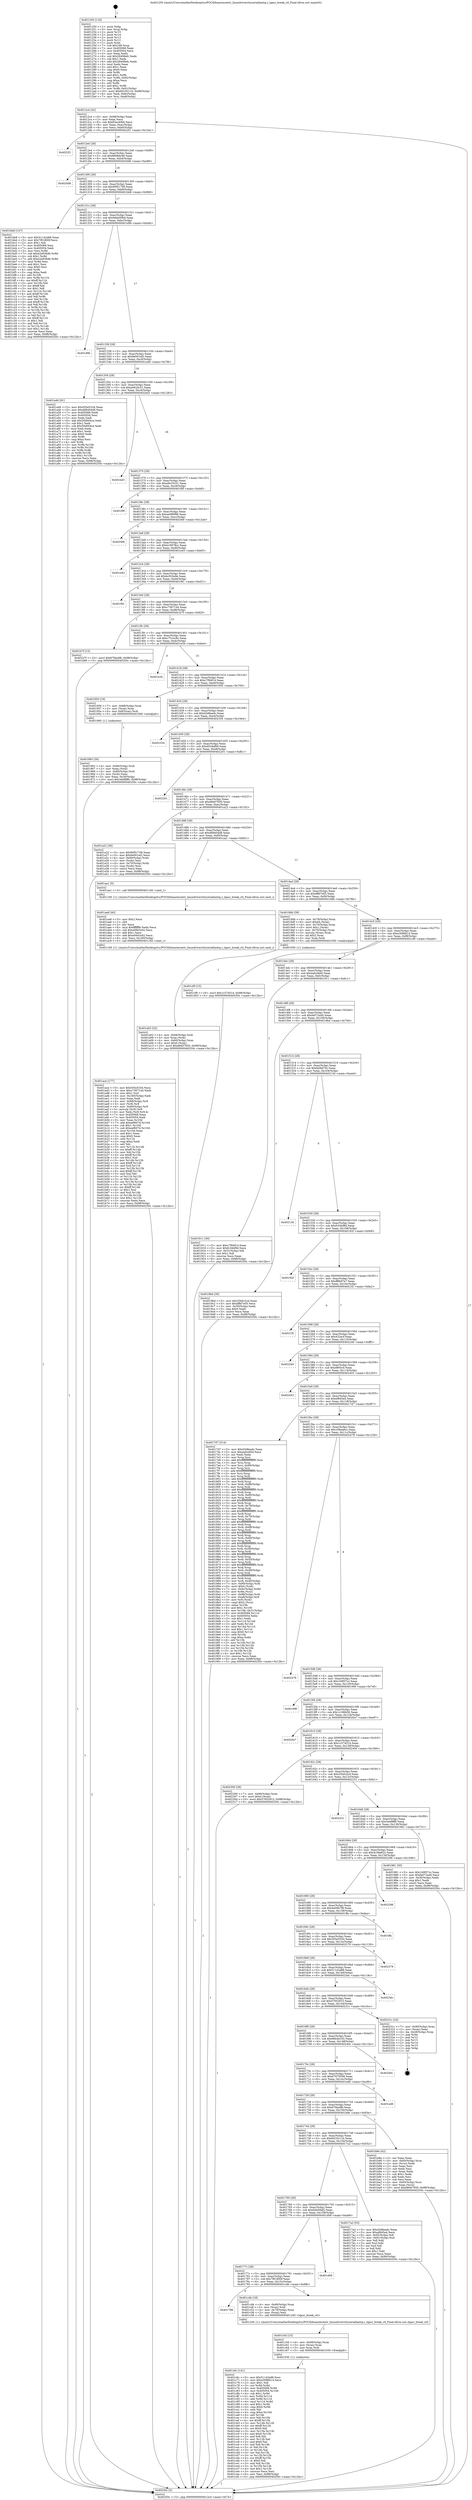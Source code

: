 digraph "0x401250" {
  label = "0x401250 (/mnt/c/Users/mathe/Desktop/tcc/POCII/binaries/extr_linuxdriversttyseriallantiq.c_lqasc_break_ctl_Final-ollvm.out::main(0))"
  labelloc = "t"
  node[shape=record]

  Entry [label="",width=0.3,height=0.3,shape=circle,fillcolor=black,style=filled]
  "0x4012c4" [label="{
     0x4012c4 [32]\l
     | [instrs]\l
     &nbsp;&nbsp;0x4012c4 \<+6\>: mov -0x98(%rbp),%eax\l
     &nbsp;&nbsp;0x4012ca \<+2\>: mov %eax,%ecx\l
     &nbsp;&nbsp;0x4012cc \<+6\>: sub $0x83ac40bb,%ecx\l
     &nbsp;&nbsp;0x4012d2 \<+6\>: mov %eax,-0xac(%rbp)\l
     &nbsp;&nbsp;0x4012d8 \<+6\>: mov %ecx,-0xb0(%rbp)\l
     &nbsp;&nbsp;0x4012de \<+6\>: je 00000000004022f1 \<main+0x10a1\>\l
  }"]
  "0x4022f1" [label="{
     0x4022f1\l
  }", style=dashed]
  "0x4012e4" [label="{
     0x4012e4 [28]\l
     | [instrs]\l
     &nbsp;&nbsp;0x4012e4 \<+5\>: jmp 00000000004012e9 \<main+0x99\>\l
     &nbsp;&nbsp;0x4012e9 \<+6\>: mov -0xac(%rbp),%eax\l
     &nbsp;&nbsp;0x4012ef \<+5\>: sub $0x8808dc46,%eax\l
     &nbsp;&nbsp;0x4012f4 \<+6\>: mov %eax,-0xb4(%rbp)\l
     &nbsp;&nbsp;0x4012fa \<+6\>: je 00000000004020d8 \<main+0xe88\>\l
  }"]
  Exit [label="",width=0.3,height=0.3,shape=circle,fillcolor=black,style=filled,peripheries=2]
  "0x4020d8" [label="{
     0x4020d8\l
  }", style=dashed]
  "0x401300" [label="{
     0x401300 [28]\l
     | [instrs]\l
     &nbsp;&nbsp;0x401300 \<+5\>: jmp 0000000000401305 \<main+0xb5\>\l
     &nbsp;&nbsp;0x401305 \<+6\>: mov -0xac(%rbp),%eax\l
     &nbsp;&nbsp;0x40130b \<+5\>: sub $0x90f51709,%eax\l
     &nbsp;&nbsp;0x401310 \<+6\>: mov %eax,-0xb8(%rbp)\l
     &nbsp;&nbsp;0x401316 \<+6\>: je 0000000000401bb8 \<main+0x968\>\l
  }"]
  "0x401c6c" [label="{
     0x401c6c [141]\l
     | [instrs]\l
     &nbsp;&nbsp;0x401c6c \<+5\>: mov $0x51142a88,%esi\l
     &nbsp;&nbsp;0x401c71 \<+5\>: mov $0xe3086b14,%ecx\l
     &nbsp;&nbsp;0x401c76 \<+2\>: mov $0x1,%dl\l
     &nbsp;&nbsp;0x401c78 \<+3\>: xor %r8d,%r8d\l
     &nbsp;&nbsp;0x401c7b \<+8\>: mov 0x405068,%r9d\l
     &nbsp;&nbsp;0x401c83 \<+8\>: mov 0x405054,%r10d\l
     &nbsp;&nbsp;0x401c8b \<+4\>: sub $0x1,%r8d\l
     &nbsp;&nbsp;0x401c8f \<+3\>: mov %r9d,%r11d\l
     &nbsp;&nbsp;0x401c92 \<+3\>: add %r8d,%r11d\l
     &nbsp;&nbsp;0x401c95 \<+4\>: imul %r11d,%r9d\l
     &nbsp;&nbsp;0x401c99 \<+4\>: and $0x1,%r9d\l
     &nbsp;&nbsp;0x401c9d \<+4\>: cmp $0x0,%r9d\l
     &nbsp;&nbsp;0x401ca1 \<+3\>: sete %bl\l
     &nbsp;&nbsp;0x401ca4 \<+4\>: cmp $0xa,%r10d\l
     &nbsp;&nbsp;0x401ca8 \<+4\>: setl %r14b\l
     &nbsp;&nbsp;0x401cac \<+3\>: mov %bl,%r15b\l
     &nbsp;&nbsp;0x401caf \<+4\>: xor $0xff,%r15b\l
     &nbsp;&nbsp;0x401cb3 \<+3\>: mov %r14b,%r12b\l
     &nbsp;&nbsp;0x401cb6 \<+4\>: xor $0xff,%r12b\l
     &nbsp;&nbsp;0x401cba \<+3\>: xor $0x0,%dl\l
     &nbsp;&nbsp;0x401cbd \<+3\>: mov %r15b,%r13b\l
     &nbsp;&nbsp;0x401cc0 \<+4\>: and $0x0,%r13b\l
     &nbsp;&nbsp;0x401cc4 \<+2\>: and %dl,%bl\l
     &nbsp;&nbsp;0x401cc6 \<+3\>: mov %r12b,%al\l
     &nbsp;&nbsp;0x401cc9 \<+2\>: and $0x0,%al\l
     &nbsp;&nbsp;0x401ccb \<+3\>: and %dl,%r14b\l
     &nbsp;&nbsp;0x401cce \<+3\>: or %bl,%r13b\l
     &nbsp;&nbsp;0x401cd1 \<+3\>: or %r14b,%al\l
     &nbsp;&nbsp;0x401cd4 \<+3\>: xor %al,%r13b\l
     &nbsp;&nbsp;0x401cd7 \<+3\>: or %r12b,%r15b\l
     &nbsp;&nbsp;0x401cda \<+4\>: xor $0xff,%r15b\l
     &nbsp;&nbsp;0x401cde \<+3\>: or $0x0,%dl\l
     &nbsp;&nbsp;0x401ce1 \<+3\>: and %dl,%r15b\l
     &nbsp;&nbsp;0x401ce4 \<+3\>: or %r15b,%r13b\l
     &nbsp;&nbsp;0x401ce7 \<+4\>: test $0x1,%r13b\l
     &nbsp;&nbsp;0x401ceb \<+3\>: cmovne %ecx,%esi\l
     &nbsp;&nbsp;0x401cee \<+6\>: mov %esi,-0x98(%rbp)\l
     &nbsp;&nbsp;0x401cf4 \<+5\>: jmp 000000000040250c \<main+0x12bc\>\l
  }"]
  "0x401bb8" [label="{
     0x401bb8 [147]\l
     | [instrs]\l
     &nbsp;&nbsp;0x401bb8 \<+5\>: mov $0x51142a88,%eax\l
     &nbsp;&nbsp;0x401bbd \<+5\>: mov $0x7f81800f,%ecx\l
     &nbsp;&nbsp;0x401bc2 \<+2\>: mov $0x1,%dl\l
     &nbsp;&nbsp;0x401bc4 \<+7\>: mov 0x405068,%esi\l
     &nbsp;&nbsp;0x401bcb \<+7\>: mov 0x405054,%edi\l
     &nbsp;&nbsp;0x401bd2 \<+3\>: mov %esi,%r8d\l
     &nbsp;&nbsp;0x401bd5 \<+7\>: sub $0xe2e836d6,%r8d\l
     &nbsp;&nbsp;0x401bdc \<+4\>: sub $0x1,%r8d\l
     &nbsp;&nbsp;0x401be0 \<+7\>: add $0xe2e836d6,%r8d\l
     &nbsp;&nbsp;0x401be7 \<+4\>: imul %r8d,%esi\l
     &nbsp;&nbsp;0x401beb \<+3\>: and $0x1,%esi\l
     &nbsp;&nbsp;0x401bee \<+3\>: cmp $0x0,%esi\l
     &nbsp;&nbsp;0x401bf1 \<+4\>: sete %r9b\l
     &nbsp;&nbsp;0x401bf5 \<+3\>: cmp $0xa,%edi\l
     &nbsp;&nbsp;0x401bf8 \<+4\>: setl %r10b\l
     &nbsp;&nbsp;0x401bfc \<+3\>: mov %r9b,%r11b\l
     &nbsp;&nbsp;0x401bff \<+4\>: xor $0xff,%r11b\l
     &nbsp;&nbsp;0x401c03 \<+3\>: mov %r10b,%bl\l
     &nbsp;&nbsp;0x401c06 \<+3\>: xor $0xff,%bl\l
     &nbsp;&nbsp;0x401c09 \<+3\>: xor $0x1,%dl\l
     &nbsp;&nbsp;0x401c0c \<+3\>: mov %r11b,%r14b\l
     &nbsp;&nbsp;0x401c0f \<+4\>: and $0xff,%r14b\l
     &nbsp;&nbsp;0x401c13 \<+3\>: and %dl,%r9b\l
     &nbsp;&nbsp;0x401c16 \<+3\>: mov %bl,%r15b\l
     &nbsp;&nbsp;0x401c19 \<+4\>: and $0xff,%r15b\l
     &nbsp;&nbsp;0x401c1d \<+3\>: and %dl,%r10b\l
     &nbsp;&nbsp;0x401c20 \<+3\>: or %r9b,%r14b\l
     &nbsp;&nbsp;0x401c23 \<+3\>: or %r10b,%r15b\l
     &nbsp;&nbsp;0x401c26 \<+3\>: xor %r15b,%r14b\l
     &nbsp;&nbsp;0x401c29 \<+3\>: or %bl,%r11b\l
     &nbsp;&nbsp;0x401c2c \<+4\>: xor $0xff,%r11b\l
     &nbsp;&nbsp;0x401c30 \<+3\>: or $0x1,%dl\l
     &nbsp;&nbsp;0x401c33 \<+3\>: and %dl,%r11b\l
     &nbsp;&nbsp;0x401c36 \<+3\>: or %r11b,%r14b\l
     &nbsp;&nbsp;0x401c39 \<+4\>: test $0x1,%r14b\l
     &nbsp;&nbsp;0x401c3d \<+3\>: cmovne %ecx,%eax\l
     &nbsp;&nbsp;0x401c40 \<+6\>: mov %eax,-0x98(%rbp)\l
     &nbsp;&nbsp;0x401c46 \<+5\>: jmp 000000000040250c \<main+0x12bc\>\l
  }"]
  "0x40131c" [label="{
     0x40131c [28]\l
     | [instrs]\l
     &nbsp;&nbsp;0x40131c \<+5\>: jmp 0000000000401321 \<main+0xd1\>\l
     &nbsp;&nbsp;0x401321 \<+6\>: mov -0xac(%rbp),%eax\l
     &nbsp;&nbsp;0x401327 \<+5\>: sub $0x9deb59bd,%eax\l
     &nbsp;&nbsp;0x40132c \<+6\>: mov %eax,-0xbc(%rbp)\l
     &nbsp;&nbsp;0x401332 \<+6\>: je 0000000000401d9b \<main+0xb4b\>\l
  }"]
  "0x401c5d" [label="{
     0x401c5d [15]\l
     | [instrs]\l
     &nbsp;&nbsp;0x401c5d \<+4\>: mov -0x68(%rbp),%rax\l
     &nbsp;&nbsp;0x401c61 \<+3\>: mov (%rax),%rax\l
     &nbsp;&nbsp;0x401c64 \<+3\>: mov %rax,%rdi\l
     &nbsp;&nbsp;0x401c67 \<+5\>: call 0000000000401030 \<free@plt\>\l
     | [calls]\l
     &nbsp;&nbsp;0x401030 \{1\} (unknown)\l
  }"]
  "0x401d9b" [label="{
     0x401d9b\l
  }", style=dashed]
  "0x401338" [label="{
     0x401338 [28]\l
     | [instrs]\l
     &nbsp;&nbsp;0x401338 \<+5\>: jmp 000000000040133d \<main+0xed\>\l
     &nbsp;&nbsp;0x40133d \<+6\>: mov -0xac(%rbp),%eax\l
     &nbsp;&nbsp;0x401343 \<+5\>: sub $0x9e001ef2,%eax\l
     &nbsp;&nbsp;0x401348 \<+6\>: mov %eax,-0xc0(%rbp)\l
     &nbsp;&nbsp;0x40134e \<+6\>: je 0000000000401a46 \<main+0x7f6\>\l
  }"]
  "0x401798" [label="{
     0x401798\l
  }", style=dashed]
  "0x401a46" [label="{
     0x401a46 [91]\l
     | [instrs]\l
     &nbsp;&nbsp;0x401a46 \<+5\>: mov $0x505e5334,%eax\l
     &nbsp;&nbsp;0x401a4b \<+5\>: mov $0xd89404d8,%ecx\l
     &nbsp;&nbsp;0x401a50 \<+7\>: mov 0x405068,%edx\l
     &nbsp;&nbsp;0x401a57 \<+7\>: mov 0x405054,%esi\l
     &nbsp;&nbsp;0x401a5e \<+2\>: mov %edx,%edi\l
     &nbsp;&nbsp;0x401a60 \<+6\>: add $0x50d004ce,%edi\l
     &nbsp;&nbsp;0x401a66 \<+3\>: sub $0x1,%edi\l
     &nbsp;&nbsp;0x401a69 \<+6\>: sub $0x50d004ce,%edi\l
     &nbsp;&nbsp;0x401a6f \<+3\>: imul %edi,%edx\l
     &nbsp;&nbsp;0x401a72 \<+3\>: and $0x1,%edx\l
     &nbsp;&nbsp;0x401a75 \<+3\>: cmp $0x0,%edx\l
     &nbsp;&nbsp;0x401a78 \<+4\>: sete %r8b\l
     &nbsp;&nbsp;0x401a7c \<+3\>: cmp $0xa,%esi\l
     &nbsp;&nbsp;0x401a7f \<+4\>: setl %r9b\l
     &nbsp;&nbsp;0x401a83 \<+3\>: mov %r8b,%r10b\l
     &nbsp;&nbsp;0x401a86 \<+3\>: and %r9b,%r10b\l
     &nbsp;&nbsp;0x401a89 \<+3\>: xor %r9b,%r8b\l
     &nbsp;&nbsp;0x401a8c \<+3\>: or %r8b,%r10b\l
     &nbsp;&nbsp;0x401a8f \<+4\>: test $0x1,%r10b\l
     &nbsp;&nbsp;0x401a93 \<+3\>: cmovne %ecx,%eax\l
     &nbsp;&nbsp;0x401a96 \<+6\>: mov %eax,-0x98(%rbp)\l
     &nbsp;&nbsp;0x401a9c \<+5\>: jmp 000000000040250c \<main+0x12bc\>\l
  }"]
  "0x401354" [label="{
     0x401354 [28]\l
     | [instrs]\l
     &nbsp;&nbsp;0x401354 \<+5\>: jmp 0000000000401359 \<main+0x109\>\l
     &nbsp;&nbsp;0x401359 \<+6\>: mov -0xac(%rbp),%eax\l
     &nbsp;&nbsp;0x40135f \<+5\>: sub $0xa942dc51,%eax\l
     &nbsp;&nbsp;0x401364 \<+6\>: mov %eax,-0xc4(%rbp)\l
     &nbsp;&nbsp;0x40136a \<+6\>: je 00000000004024d3 \<main+0x1283\>\l
  }"]
  "0x401c4b" [label="{
     0x401c4b [18]\l
     | [instrs]\l
     &nbsp;&nbsp;0x401c4b \<+4\>: mov -0x68(%rbp),%rax\l
     &nbsp;&nbsp;0x401c4f \<+3\>: mov (%rax),%rdi\l
     &nbsp;&nbsp;0x401c52 \<+4\>: mov -0x78(%rbp),%rax\l
     &nbsp;&nbsp;0x401c56 \<+2\>: mov (%rax),%esi\l
     &nbsp;&nbsp;0x401c58 \<+5\>: call 0000000000401240 \<lqasc_break_ctl\>\l
     | [calls]\l
     &nbsp;&nbsp;0x401240 \{1\} (/mnt/c/Users/mathe/Desktop/tcc/POCII/binaries/extr_linuxdriversttyseriallantiq.c_lqasc_break_ctl_Final-ollvm.out::lqasc_break_ctl)\l
  }"]
  "0x4024d3" [label="{
     0x4024d3\l
  }", style=dashed]
  "0x401370" [label="{
     0x401370 [28]\l
     | [instrs]\l
     &nbsp;&nbsp;0x401370 \<+5\>: jmp 0000000000401375 \<main+0x125\>\l
     &nbsp;&nbsp;0x401375 \<+6\>: mov -0xac(%rbp),%eax\l
     &nbsp;&nbsp;0x40137b \<+5\>: sub $0xa9e33c51,%eax\l
     &nbsp;&nbsp;0x401380 \<+6\>: mov %eax,-0xc8(%rbp)\l
     &nbsp;&nbsp;0x401386 \<+6\>: je 0000000000401f9f \<main+0xd4f\>\l
  }"]
  "0x40177c" [label="{
     0x40177c [28]\l
     | [instrs]\l
     &nbsp;&nbsp;0x40177c \<+5\>: jmp 0000000000401781 \<main+0x531\>\l
     &nbsp;&nbsp;0x401781 \<+6\>: mov -0xac(%rbp),%eax\l
     &nbsp;&nbsp;0x401787 \<+5\>: sub $0x7f81800f,%eax\l
     &nbsp;&nbsp;0x40178c \<+6\>: mov %eax,-0x15c(%rbp)\l
     &nbsp;&nbsp;0x401792 \<+6\>: je 0000000000401c4b \<main+0x9fb\>\l
  }"]
  "0x401f9f" [label="{
     0x401f9f\l
  }", style=dashed]
  "0x40138c" [label="{
     0x40138c [28]\l
     | [instrs]\l
     &nbsp;&nbsp;0x40138c \<+5\>: jmp 0000000000401391 \<main+0x141\>\l
     &nbsp;&nbsp;0x401391 \<+6\>: mov -0xac(%rbp),%eax\l
     &nbsp;&nbsp;0x401397 \<+5\>: sub $0xae089f9b,%eax\l
     &nbsp;&nbsp;0x40139c \<+6\>: mov %eax,-0xcc(%rbp)\l
     &nbsp;&nbsp;0x4013a2 \<+6\>: je 00000000004024fd \<main+0x12ad\>\l
  }"]
  "0x401d08" [label="{
     0x401d08\l
  }", style=dashed]
  "0x4024fd" [label="{
     0x4024fd\l
  }", style=dashed]
  "0x4013a8" [label="{
     0x4013a8 [28]\l
     | [instrs]\l
     &nbsp;&nbsp;0x4013a8 \<+5\>: jmp 00000000004013ad \<main+0x15d\>\l
     &nbsp;&nbsp;0x4013ad \<+6\>: mov -0xac(%rbp),%eax\l
     &nbsp;&nbsp;0x4013b3 \<+5\>: sub $0xb16978cc,%eax\l
     &nbsp;&nbsp;0x4013b8 \<+6\>: mov %eax,-0xd0(%rbp)\l
     &nbsp;&nbsp;0x4013be \<+6\>: je 0000000000401e43 \<main+0xbf3\>\l
  }"]
  "0x401ace" [label="{
     0x401ace [177]\l
     | [instrs]\l
     &nbsp;&nbsp;0x401ace \<+5\>: mov $0x505e5334,%ecx\l
     &nbsp;&nbsp;0x401ad3 \<+5\>: mov $0xc7367144,%edx\l
     &nbsp;&nbsp;0x401ad8 \<+3\>: mov $0x1,%sil\l
     &nbsp;&nbsp;0x401adb \<+6\>: mov -0x160(%rbp),%edi\l
     &nbsp;&nbsp;0x401ae1 \<+3\>: imul %eax,%edi\l
     &nbsp;&nbsp;0x401ae4 \<+4\>: mov -0x68(%rbp),%r8\l
     &nbsp;&nbsp;0x401ae8 \<+3\>: mov (%r8),%r8\l
     &nbsp;&nbsp;0x401aeb \<+4\>: mov -0x60(%rbp),%r9\l
     &nbsp;&nbsp;0x401aef \<+3\>: movslq (%r9),%r9\l
     &nbsp;&nbsp;0x401af2 \<+4\>: mov %edi,(%r8,%r9,4)\l
     &nbsp;&nbsp;0x401af6 \<+7\>: mov 0x405068,%eax\l
     &nbsp;&nbsp;0x401afd \<+7\>: mov 0x405054,%edi\l
     &nbsp;&nbsp;0x401b04 \<+3\>: mov %eax,%r10d\l
     &nbsp;&nbsp;0x401b07 \<+7\>: add $0xeef607d,%r10d\l
     &nbsp;&nbsp;0x401b0e \<+4\>: sub $0x1,%r10d\l
     &nbsp;&nbsp;0x401b12 \<+7\>: sub $0xeef607d,%r10d\l
     &nbsp;&nbsp;0x401b19 \<+4\>: imul %r10d,%eax\l
     &nbsp;&nbsp;0x401b1d \<+3\>: and $0x1,%eax\l
     &nbsp;&nbsp;0x401b20 \<+3\>: cmp $0x0,%eax\l
     &nbsp;&nbsp;0x401b23 \<+4\>: sete %r11b\l
     &nbsp;&nbsp;0x401b27 \<+3\>: cmp $0xa,%edi\l
     &nbsp;&nbsp;0x401b2a \<+3\>: setl %bl\l
     &nbsp;&nbsp;0x401b2d \<+3\>: mov %r11b,%r14b\l
     &nbsp;&nbsp;0x401b30 \<+4\>: xor $0xff,%r14b\l
     &nbsp;&nbsp;0x401b34 \<+3\>: mov %bl,%r15b\l
     &nbsp;&nbsp;0x401b37 \<+4\>: xor $0xff,%r15b\l
     &nbsp;&nbsp;0x401b3b \<+4\>: xor $0x1,%sil\l
     &nbsp;&nbsp;0x401b3f \<+3\>: mov %r14b,%r12b\l
     &nbsp;&nbsp;0x401b42 \<+4\>: and $0xff,%r12b\l
     &nbsp;&nbsp;0x401b46 \<+3\>: and %sil,%r11b\l
     &nbsp;&nbsp;0x401b49 \<+3\>: mov %r15b,%r13b\l
     &nbsp;&nbsp;0x401b4c \<+4\>: and $0xff,%r13b\l
     &nbsp;&nbsp;0x401b50 \<+3\>: and %sil,%bl\l
     &nbsp;&nbsp;0x401b53 \<+3\>: or %r11b,%r12b\l
     &nbsp;&nbsp;0x401b56 \<+3\>: or %bl,%r13b\l
     &nbsp;&nbsp;0x401b59 \<+3\>: xor %r13b,%r12b\l
     &nbsp;&nbsp;0x401b5c \<+3\>: or %r15b,%r14b\l
     &nbsp;&nbsp;0x401b5f \<+4\>: xor $0xff,%r14b\l
     &nbsp;&nbsp;0x401b63 \<+4\>: or $0x1,%sil\l
     &nbsp;&nbsp;0x401b67 \<+3\>: and %sil,%r14b\l
     &nbsp;&nbsp;0x401b6a \<+3\>: or %r14b,%r12b\l
     &nbsp;&nbsp;0x401b6d \<+4\>: test $0x1,%r12b\l
     &nbsp;&nbsp;0x401b71 \<+3\>: cmovne %edx,%ecx\l
     &nbsp;&nbsp;0x401b74 \<+6\>: mov %ecx,-0x98(%rbp)\l
     &nbsp;&nbsp;0x401b7a \<+5\>: jmp 000000000040250c \<main+0x12bc\>\l
  }"]
  "0x401e43" [label="{
     0x401e43\l
  }", style=dashed]
  "0x4013c4" [label="{
     0x4013c4 [28]\l
     | [instrs]\l
     &nbsp;&nbsp;0x4013c4 \<+5\>: jmp 00000000004013c9 \<main+0x179\>\l
     &nbsp;&nbsp;0x4013c9 \<+6\>: mov -0xac(%rbp),%eax\l
     &nbsp;&nbsp;0x4013cf \<+5\>: sub $0xbc503a9e,%eax\l
     &nbsp;&nbsp;0x4013d4 \<+6\>: mov %eax,-0xd4(%rbp)\l
     &nbsp;&nbsp;0x4013da \<+6\>: je 0000000000401f81 \<main+0xd31\>\l
  }"]
  "0x401aa6" [label="{
     0x401aa6 [40]\l
     | [instrs]\l
     &nbsp;&nbsp;0x401aa6 \<+5\>: mov $0x2,%ecx\l
     &nbsp;&nbsp;0x401aab \<+1\>: cltd\l
     &nbsp;&nbsp;0x401aac \<+2\>: idiv %ecx\l
     &nbsp;&nbsp;0x401aae \<+6\>: imul $0xfffffffe,%edx,%ecx\l
     &nbsp;&nbsp;0x401ab4 \<+6\>: sub $0xe0943c62,%ecx\l
     &nbsp;&nbsp;0x401aba \<+3\>: add $0x1,%ecx\l
     &nbsp;&nbsp;0x401abd \<+6\>: add $0xe0943c62,%ecx\l
     &nbsp;&nbsp;0x401ac3 \<+6\>: mov %ecx,-0x160(%rbp)\l
     &nbsp;&nbsp;0x401ac9 \<+5\>: call 0000000000401160 \<next_i\>\l
     | [calls]\l
     &nbsp;&nbsp;0x401160 \{1\} (/mnt/c/Users/mathe/Desktop/tcc/POCII/binaries/extr_linuxdriversttyseriallantiq.c_lqasc_break_ctl_Final-ollvm.out::next_i)\l
  }"]
  "0x401f81" [label="{
     0x401f81\l
  }", style=dashed]
  "0x4013e0" [label="{
     0x4013e0 [28]\l
     | [instrs]\l
     &nbsp;&nbsp;0x4013e0 \<+5\>: jmp 00000000004013e5 \<main+0x195\>\l
     &nbsp;&nbsp;0x4013e5 \<+6\>: mov -0xac(%rbp),%eax\l
     &nbsp;&nbsp;0x4013eb \<+5\>: sub $0xc7367144,%eax\l
     &nbsp;&nbsp;0x4013f0 \<+6\>: mov %eax,-0xd8(%rbp)\l
     &nbsp;&nbsp;0x4013f6 \<+6\>: je 0000000000401b7f \<main+0x92f\>\l
  }"]
  "0x401a02" [label="{
     0x401a02 [32]\l
     | [instrs]\l
     &nbsp;&nbsp;0x401a02 \<+4\>: mov -0x68(%rbp),%rdi\l
     &nbsp;&nbsp;0x401a06 \<+3\>: mov %rax,(%rdi)\l
     &nbsp;&nbsp;0x401a09 \<+4\>: mov -0x60(%rbp),%rax\l
     &nbsp;&nbsp;0x401a0d \<+6\>: movl $0x0,(%rax)\l
     &nbsp;&nbsp;0x401a13 \<+10\>: movl $0xd8407650,-0x98(%rbp)\l
     &nbsp;&nbsp;0x401a1d \<+5\>: jmp 000000000040250c \<main+0x12bc\>\l
  }"]
  "0x401b7f" [label="{
     0x401b7f [15]\l
     | [instrs]\l
     &nbsp;&nbsp;0x401b7f \<+10\>: movl $0x67fda4f6,-0x98(%rbp)\l
     &nbsp;&nbsp;0x401b89 \<+5\>: jmp 000000000040250c \<main+0x12bc\>\l
  }"]
  "0x4013fc" [label="{
     0x4013fc [28]\l
     | [instrs]\l
     &nbsp;&nbsp;0x4013fc \<+5\>: jmp 0000000000401401 \<main+0x1b1\>\l
     &nbsp;&nbsp;0x401401 \<+6\>: mov -0xac(%rbp),%eax\l
     &nbsp;&nbsp;0x401407 \<+5\>: sub $0xc751ec8c,%eax\l
     &nbsp;&nbsp;0x40140c \<+6\>: mov %eax,-0xdc(%rbp)\l
     &nbsp;&nbsp;0x401412 \<+6\>: je 0000000000401e34 \<main+0xbe4\>\l
  }"]
  "0x401963" [label="{
     0x401963 [30]\l
     | [instrs]\l
     &nbsp;&nbsp;0x401963 \<+4\>: mov -0x80(%rbp),%rdi\l
     &nbsp;&nbsp;0x401967 \<+2\>: mov %eax,(%rdi)\l
     &nbsp;&nbsp;0x401969 \<+4\>: mov -0x80(%rbp),%rdi\l
     &nbsp;&nbsp;0x40196d \<+2\>: mov (%rdi),%eax\l
     &nbsp;&nbsp;0x40196f \<+3\>: mov %eax,-0x30(%rbp)\l
     &nbsp;&nbsp;0x401972 \<+10\>: movl $0x3ebf8ff0,-0x98(%rbp)\l
     &nbsp;&nbsp;0x40197c \<+5\>: jmp 000000000040250c \<main+0x12bc\>\l
  }"]
  "0x401e34" [label="{
     0x401e34\l
  }", style=dashed]
  "0x401418" [label="{
     0x401418 [28]\l
     | [instrs]\l
     &nbsp;&nbsp;0x401418 \<+5\>: jmp 000000000040141d \<main+0x1cd\>\l
     &nbsp;&nbsp;0x40141d \<+6\>: mov -0xac(%rbp),%eax\l
     &nbsp;&nbsp;0x401423 \<+5\>: sub $0xc7f94f14,%eax\l
     &nbsp;&nbsp;0x401428 \<+6\>: mov %eax,-0xe0(%rbp)\l
     &nbsp;&nbsp;0x40142e \<+6\>: je 0000000000401950 \<main+0x700\>\l
  }"]
  "0x401250" [label="{
     0x401250 [116]\l
     | [instrs]\l
     &nbsp;&nbsp;0x401250 \<+1\>: push %rbp\l
     &nbsp;&nbsp;0x401251 \<+3\>: mov %rsp,%rbp\l
     &nbsp;&nbsp;0x401254 \<+2\>: push %r15\l
     &nbsp;&nbsp;0x401256 \<+2\>: push %r14\l
     &nbsp;&nbsp;0x401258 \<+2\>: push %r13\l
     &nbsp;&nbsp;0x40125a \<+2\>: push %r12\l
     &nbsp;&nbsp;0x40125c \<+1\>: push %rbx\l
     &nbsp;&nbsp;0x40125d \<+7\>: sub $0x168,%rsp\l
     &nbsp;&nbsp;0x401264 \<+7\>: mov 0x405068,%eax\l
     &nbsp;&nbsp;0x40126b \<+7\>: mov 0x405054,%ecx\l
     &nbsp;&nbsp;0x401272 \<+2\>: mov %eax,%edx\l
     &nbsp;&nbsp;0x401274 \<+6\>: sub $0x28408efc,%edx\l
     &nbsp;&nbsp;0x40127a \<+3\>: sub $0x1,%edx\l
     &nbsp;&nbsp;0x40127d \<+6\>: add $0x28408efc,%edx\l
     &nbsp;&nbsp;0x401283 \<+3\>: imul %edx,%eax\l
     &nbsp;&nbsp;0x401286 \<+3\>: and $0x1,%eax\l
     &nbsp;&nbsp;0x401289 \<+3\>: cmp $0x0,%eax\l
     &nbsp;&nbsp;0x40128c \<+4\>: sete %r8b\l
     &nbsp;&nbsp;0x401290 \<+4\>: and $0x1,%r8b\l
     &nbsp;&nbsp;0x401294 \<+7\>: mov %r8b,-0x92(%rbp)\l
     &nbsp;&nbsp;0x40129b \<+3\>: cmp $0xa,%ecx\l
     &nbsp;&nbsp;0x40129e \<+4\>: setl %r8b\l
     &nbsp;&nbsp;0x4012a2 \<+4\>: and $0x1,%r8b\l
     &nbsp;&nbsp;0x4012a6 \<+7\>: mov %r8b,-0x91(%rbp)\l
     &nbsp;&nbsp;0x4012ad \<+10\>: movl $0x6d19211b,-0x98(%rbp)\l
     &nbsp;&nbsp;0x4012b7 \<+6\>: mov %edi,-0x9c(%rbp)\l
     &nbsp;&nbsp;0x4012bd \<+7\>: mov %rsi,-0xa8(%rbp)\l
  }"]
  "0x401950" [label="{
     0x401950 [19]\l
     | [instrs]\l
     &nbsp;&nbsp;0x401950 \<+7\>: mov -0x88(%rbp),%rax\l
     &nbsp;&nbsp;0x401957 \<+3\>: mov (%rax),%rax\l
     &nbsp;&nbsp;0x40195a \<+4\>: mov 0x8(%rax),%rdi\l
     &nbsp;&nbsp;0x40195e \<+5\>: call 0000000000401060 \<atoi@plt\>\l
     | [calls]\l
     &nbsp;&nbsp;0x401060 \{1\} (unknown)\l
  }"]
  "0x401434" [label="{
     0x401434 [28]\l
     | [instrs]\l
     &nbsp;&nbsp;0x401434 \<+5\>: jmp 0000000000401439 \<main+0x1e9\>\l
     &nbsp;&nbsp;0x401439 \<+6\>: mov -0xac(%rbp),%eax\l
     &nbsp;&nbsp;0x40143f \<+5\>: sub $0xd3d8eadc,%eax\l
     &nbsp;&nbsp;0x401444 \<+6\>: mov %eax,-0xe4(%rbp)\l
     &nbsp;&nbsp;0x40144a \<+6\>: je 0000000000402334 \<main+0x10e4\>\l
  }"]
  "0x40250c" [label="{
     0x40250c [5]\l
     | [instrs]\l
     &nbsp;&nbsp;0x40250c \<+5\>: jmp 00000000004012c4 \<main+0x74\>\l
  }"]
  "0x402334" [label="{
     0x402334\l
  }", style=dashed]
  "0x401450" [label="{
     0x401450 [28]\l
     | [instrs]\l
     &nbsp;&nbsp;0x401450 \<+5\>: jmp 0000000000401455 \<main+0x205\>\l
     &nbsp;&nbsp;0x401455 \<+6\>: mov -0xac(%rbp),%eax\l
     &nbsp;&nbsp;0x40145b \<+5\>: sub $0xd534af08,%eax\l
     &nbsp;&nbsp;0x401460 \<+6\>: mov %eax,-0xe8(%rbp)\l
     &nbsp;&nbsp;0x401466 \<+6\>: je 0000000000402201 \<main+0xfb1\>\l
  }"]
  "0x401760" [label="{
     0x401760 [28]\l
     | [instrs]\l
     &nbsp;&nbsp;0x401760 \<+5\>: jmp 0000000000401765 \<main+0x515\>\l
     &nbsp;&nbsp;0x401765 \<+6\>: mov -0xac(%rbp),%eax\l
     &nbsp;&nbsp;0x40176b \<+5\>: sub $0x6d459af2,%eax\l
     &nbsp;&nbsp;0x401770 \<+6\>: mov %eax,-0x158(%rbp)\l
     &nbsp;&nbsp;0x401776 \<+6\>: je 0000000000401d08 \<main+0xab8\>\l
  }"]
  "0x402201" [label="{
     0x402201\l
  }", style=dashed]
  "0x40146c" [label="{
     0x40146c [28]\l
     | [instrs]\l
     &nbsp;&nbsp;0x40146c \<+5\>: jmp 0000000000401471 \<main+0x221\>\l
     &nbsp;&nbsp;0x401471 \<+6\>: mov -0xac(%rbp),%eax\l
     &nbsp;&nbsp;0x401477 \<+5\>: sub $0xd8407650,%eax\l
     &nbsp;&nbsp;0x40147c \<+6\>: mov %eax,-0xec(%rbp)\l
     &nbsp;&nbsp;0x401482 \<+6\>: je 0000000000401a22 \<main+0x7d2\>\l
  }"]
  "0x4017a2" [label="{
     0x4017a2 [53]\l
     | [instrs]\l
     &nbsp;&nbsp;0x4017a2 \<+5\>: mov $0xd3d8eadc,%eax\l
     &nbsp;&nbsp;0x4017a7 \<+5\>: mov $0xef845a4,%ecx\l
     &nbsp;&nbsp;0x4017ac \<+6\>: mov -0x92(%rbp),%dl\l
     &nbsp;&nbsp;0x4017b2 \<+7\>: mov -0x91(%rbp),%sil\l
     &nbsp;&nbsp;0x4017b9 \<+3\>: mov %dl,%dil\l
     &nbsp;&nbsp;0x4017bc \<+3\>: and %sil,%dil\l
     &nbsp;&nbsp;0x4017bf \<+3\>: xor %sil,%dl\l
     &nbsp;&nbsp;0x4017c2 \<+3\>: or %dl,%dil\l
     &nbsp;&nbsp;0x4017c5 \<+4\>: test $0x1,%dil\l
     &nbsp;&nbsp;0x4017c9 \<+3\>: cmovne %ecx,%eax\l
     &nbsp;&nbsp;0x4017cc \<+6\>: mov %eax,-0x98(%rbp)\l
     &nbsp;&nbsp;0x4017d2 \<+5\>: jmp 000000000040250c \<main+0x12bc\>\l
  }"]
  "0x401a22" [label="{
     0x401a22 [36]\l
     | [instrs]\l
     &nbsp;&nbsp;0x401a22 \<+5\>: mov $0x90f51709,%eax\l
     &nbsp;&nbsp;0x401a27 \<+5\>: mov $0x9e001ef2,%ecx\l
     &nbsp;&nbsp;0x401a2c \<+4\>: mov -0x60(%rbp),%rdx\l
     &nbsp;&nbsp;0x401a30 \<+2\>: mov (%rdx),%esi\l
     &nbsp;&nbsp;0x401a32 \<+4\>: mov -0x70(%rbp),%rdx\l
     &nbsp;&nbsp;0x401a36 \<+2\>: cmp (%rdx),%esi\l
     &nbsp;&nbsp;0x401a38 \<+3\>: cmovl %ecx,%eax\l
     &nbsp;&nbsp;0x401a3b \<+6\>: mov %eax,-0x98(%rbp)\l
     &nbsp;&nbsp;0x401a41 \<+5\>: jmp 000000000040250c \<main+0x12bc\>\l
  }"]
  "0x401488" [label="{
     0x401488 [28]\l
     | [instrs]\l
     &nbsp;&nbsp;0x401488 \<+5\>: jmp 000000000040148d \<main+0x23d\>\l
     &nbsp;&nbsp;0x40148d \<+6\>: mov -0xac(%rbp),%eax\l
     &nbsp;&nbsp;0x401493 \<+5\>: sub $0xd89404d8,%eax\l
     &nbsp;&nbsp;0x401498 \<+6\>: mov %eax,-0xf0(%rbp)\l
     &nbsp;&nbsp;0x40149e \<+6\>: je 0000000000401aa1 \<main+0x851\>\l
  }"]
  "0x401744" [label="{
     0x401744 [28]\l
     | [instrs]\l
     &nbsp;&nbsp;0x401744 \<+5\>: jmp 0000000000401749 \<main+0x4f9\>\l
     &nbsp;&nbsp;0x401749 \<+6\>: mov -0xac(%rbp),%eax\l
     &nbsp;&nbsp;0x40174f \<+5\>: sub $0x6d19211b,%eax\l
     &nbsp;&nbsp;0x401754 \<+6\>: mov %eax,-0x154(%rbp)\l
     &nbsp;&nbsp;0x40175a \<+6\>: je 00000000004017a2 \<main+0x552\>\l
  }"]
  "0x401aa1" [label="{
     0x401aa1 [5]\l
     | [instrs]\l
     &nbsp;&nbsp;0x401aa1 \<+5\>: call 0000000000401160 \<next_i\>\l
     | [calls]\l
     &nbsp;&nbsp;0x401160 \{1\} (/mnt/c/Users/mathe/Desktop/tcc/POCII/binaries/extr_linuxdriversttyseriallantiq.c_lqasc_break_ctl_Final-ollvm.out::next_i)\l
  }"]
  "0x4014a4" [label="{
     0x4014a4 [28]\l
     | [instrs]\l
     &nbsp;&nbsp;0x4014a4 \<+5\>: jmp 00000000004014a9 \<main+0x259\>\l
     &nbsp;&nbsp;0x4014a9 \<+6\>: mov -0xac(%rbp),%eax\l
     &nbsp;&nbsp;0x4014af \<+5\>: sub $0xdffd7e05,%eax\l
     &nbsp;&nbsp;0x4014b4 \<+6\>: mov %eax,-0xf4(%rbp)\l
     &nbsp;&nbsp;0x4014ba \<+6\>: je 00000000004019db \<main+0x78b\>\l
  }"]
  "0x401b8e" [label="{
     0x401b8e [42]\l
     | [instrs]\l
     &nbsp;&nbsp;0x401b8e \<+2\>: xor %eax,%eax\l
     &nbsp;&nbsp;0x401b90 \<+4\>: mov -0x60(%rbp),%rcx\l
     &nbsp;&nbsp;0x401b94 \<+2\>: mov (%rcx),%edx\l
     &nbsp;&nbsp;0x401b96 \<+2\>: mov %eax,%esi\l
     &nbsp;&nbsp;0x401b98 \<+2\>: sub %edx,%esi\l
     &nbsp;&nbsp;0x401b9a \<+2\>: mov %eax,%edx\l
     &nbsp;&nbsp;0x401b9c \<+3\>: sub $0x1,%edx\l
     &nbsp;&nbsp;0x401b9f \<+2\>: add %edx,%esi\l
     &nbsp;&nbsp;0x401ba1 \<+2\>: sub %esi,%eax\l
     &nbsp;&nbsp;0x401ba3 \<+4\>: mov -0x60(%rbp),%rcx\l
     &nbsp;&nbsp;0x401ba7 \<+2\>: mov %eax,(%rcx)\l
     &nbsp;&nbsp;0x401ba9 \<+10\>: movl $0xd8407650,-0x98(%rbp)\l
     &nbsp;&nbsp;0x401bb3 \<+5\>: jmp 000000000040250c \<main+0x12bc\>\l
  }"]
  "0x4019db" [label="{
     0x4019db [39]\l
     | [instrs]\l
     &nbsp;&nbsp;0x4019db \<+4\>: mov -0x78(%rbp),%rax\l
     &nbsp;&nbsp;0x4019df \<+6\>: movl $0x64,(%rax)\l
     &nbsp;&nbsp;0x4019e5 \<+4\>: mov -0x70(%rbp),%rax\l
     &nbsp;&nbsp;0x4019e9 \<+6\>: movl $0x1,(%rax)\l
     &nbsp;&nbsp;0x4019ef \<+4\>: mov -0x70(%rbp),%rax\l
     &nbsp;&nbsp;0x4019f3 \<+3\>: movslq (%rax),%rax\l
     &nbsp;&nbsp;0x4019f6 \<+4\>: shl $0x2,%rax\l
     &nbsp;&nbsp;0x4019fa \<+3\>: mov %rax,%rdi\l
     &nbsp;&nbsp;0x4019fd \<+5\>: call 0000000000401050 \<malloc@plt\>\l
     | [calls]\l
     &nbsp;&nbsp;0x401050 \{1\} (unknown)\l
  }"]
  "0x4014c0" [label="{
     0x4014c0 [28]\l
     | [instrs]\l
     &nbsp;&nbsp;0x4014c0 \<+5\>: jmp 00000000004014c5 \<main+0x275\>\l
     &nbsp;&nbsp;0x4014c5 \<+6\>: mov -0xac(%rbp),%eax\l
     &nbsp;&nbsp;0x4014cb \<+5\>: sub $0xe3086b14,%eax\l
     &nbsp;&nbsp;0x4014d0 \<+6\>: mov %eax,-0xf8(%rbp)\l
     &nbsp;&nbsp;0x4014d6 \<+6\>: je 0000000000401cf9 \<main+0xaa9\>\l
  }"]
  "0x401728" [label="{
     0x401728 [28]\l
     | [instrs]\l
     &nbsp;&nbsp;0x401728 \<+5\>: jmp 000000000040172d \<main+0x4dd\>\l
     &nbsp;&nbsp;0x40172d \<+6\>: mov -0xac(%rbp),%eax\l
     &nbsp;&nbsp;0x401733 \<+5\>: sub $0x67fda4f6,%eax\l
     &nbsp;&nbsp;0x401738 \<+6\>: mov %eax,-0x150(%rbp)\l
     &nbsp;&nbsp;0x40173e \<+6\>: je 0000000000401b8e \<main+0x93e\>\l
  }"]
  "0x401cf9" [label="{
     0x401cf9 [15]\l
     | [instrs]\l
     &nbsp;&nbsp;0x401cf9 \<+10\>: movl $0x1c374514,-0x98(%rbp)\l
     &nbsp;&nbsp;0x401d03 \<+5\>: jmp 000000000040250c \<main+0x12bc\>\l
  }"]
  "0x4014dc" [label="{
     0x4014dc [28]\l
     | [instrs]\l
     &nbsp;&nbsp;0x4014dc \<+5\>: jmp 00000000004014e1 \<main+0x291\>\l
     &nbsp;&nbsp;0x4014e1 \<+6\>: mov -0xac(%rbp),%eax\l
     &nbsp;&nbsp;0x4014e7 \<+5\>: sub $0xeafcd40d,%eax\l
     &nbsp;&nbsp;0x4014ec \<+6\>: mov %eax,-0xfc(%rbp)\l
     &nbsp;&nbsp;0x4014f2 \<+6\>: je 0000000000401911 \<main+0x6c1\>\l
  }"]
  "0x401ed6" [label="{
     0x401ed6\l
  }", style=dashed]
  "0x401911" [label="{
     0x401911 [30]\l
     | [instrs]\l
     &nbsp;&nbsp;0x401911 \<+5\>: mov $0xc7f94f14,%eax\l
     &nbsp;&nbsp;0x401916 \<+5\>: mov $0xfc34bf9d,%ecx\l
     &nbsp;&nbsp;0x40191b \<+3\>: mov -0x31(%rbp),%dl\l
     &nbsp;&nbsp;0x40191e \<+3\>: test $0x1,%dl\l
     &nbsp;&nbsp;0x401921 \<+3\>: cmovne %ecx,%eax\l
     &nbsp;&nbsp;0x401924 \<+6\>: mov %eax,-0x98(%rbp)\l
     &nbsp;&nbsp;0x40192a \<+5\>: jmp 000000000040250c \<main+0x12bc\>\l
  }"]
  "0x4014f8" [label="{
     0x4014f8 [28]\l
     | [instrs]\l
     &nbsp;&nbsp;0x4014f8 \<+5\>: jmp 00000000004014fd \<main+0x2ad\>\l
     &nbsp;&nbsp;0x4014fd \<+6\>: mov -0xac(%rbp),%eax\l
     &nbsp;&nbsp;0x401503 \<+5\>: sub $0xfa072a40,%eax\l
     &nbsp;&nbsp;0x401508 \<+6\>: mov %eax,-0x100(%rbp)\l
     &nbsp;&nbsp;0x40150e \<+6\>: je 00000000004019bd \<main+0x76d\>\l
  }"]
  "0x40170c" [label="{
     0x40170c [28]\l
     | [instrs]\l
     &nbsp;&nbsp;0x40170c \<+5\>: jmp 0000000000401711 \<main+0x4c1\>\l
     &nbsp;&nbsp;0x401711 \<+6\>: mov -0xac(%rbp),%eax\l
     &nbsp;&nbsp;0x401717 \<+5\>: sub $0x67875058,%eax\l
     &nbsp;&nbsp;0x40171c \<+6\>: mov %eax,-0x14c(%rbp)\l
     &nbsp;&nbsp;0x401722 \<+6\>: je 0000000000401ed6 \<main+0xc86\>\l
  }"]
  "0x4019bd" [label="{
     0x4019bd [30]\l
     | [instrs]\l
     &nbsp;&nbsp;0x4019bd \<+5\>: mov $0x25b0c2cd,%eax\l
     &nbsp;&nbsp;0x4019c2 \<+5\>: mov $0xdffd7e05,%ecx\l
     &nbsp;&nbsp;0x4019c7 \<+3\>: mov -0x30(%rbp),%edx\l
     &nbsp;&nbsp;0x4019ca \<+3\>: cmp $0x0,%edx\l
     &nbsp;&nbsp;0x4019cd \<+3\>: cmove %ecx,%eax\l
     &nbsp;&nbsp;0x4019d0 \<+6\>: mov %eax,-0x98(%rbp)\l
     &nbsp;&nbsp;0x4019d6 \<+5\>: jmp 000000000040250c \<main+0x12bc\>\l
  }"]
  "0x401514" [label="{
     0x401514 [28]\l
     | [instrs]\l
     &nbsp;&nbsp;0x401514 \<+5\>: jmp 0000000000401519 \<main+0x2c9\>\l
     &nbsp;&nbsp;0x401519 \<+6\>: mov -0xac(%rbp),%eax\l
     &nbsp;&nbsp;0x40151f \<+5\>: sub $0xfa08d70c,%eax\l
     &nbsp;&nbsp;0x401524 \<+6\>: mov %eax,-0x104(%rbp)\l
     &nbsp;&nbsp;0x40152a \<+6\>: je 000000000040213d \<main+0xeed\>\l
  }"]
  "0x40240c" [label="{
     0x40240c\l
  }", style=dashed]
  "0x40213d" [label="{
     0x40213d\l
  }", style=dashed]
  "0x401530" [label="{
     0x401530 [28]\l
     | [instrs]\l
     &nbsp;&nbsp;0x401530 \<+5\>: jmp 0000000000401535 \<main+0x2e5\>\l
     &nbsp;&nbsp;0x401535 \<+6\>: mov -0xac(%rbp),%eax\l
     &nbsp;&nbsp;0x40153b \<+5\>: sub $0xfc34bf9d,%eax\l
     &nbsp;&nbsp;0x401540 \<+6\>: mov %eax,-0x108(%rbp)\l
     &nbsp;&nbsp;0x401546 \<+6\>: je 000000000040192f \<main+0x6df\>\l
  }"]
  "0x4016f0" [label="{
     0x4016f0 [28]\l
     | [instrs]\l
     &nbsp;&nbsp;0x4016f0 \<+5\>: jmp 00000000004016f5 \<main+0x4a5\>\l
     &nbsp;&nbsp;0x4016f5 \<+6\>: mov -0xac(%rbp),%eax\l
     &nbsp;&nbsp;0x4016fb \<+5\>: sub $0x66b4d102,%eax\l
     &nbsp;&nbsp;0x401700 \<+6\>: mov %eax,-0x148(%rbp)\l
     &nbsp;&nbsp;0x401706 \<+6\>: je 000000000040240c \<main+0x11bc\>\l
  }"]
  "0x40192f" [label="{
     0x40192f\l
  }", style=dashed]
  "0x40154c" [label="{
     0x40154c [28]\l
     | [instrs]\l
     &nbsp;&nbsp;0x40154c \<+5\>: jmp 0000000000401551 \<main+0x301\>\l
     &nbsp;&nbsp;0x401551 \<+6\>: mov -0xac(%rbp),%eax\l
     &nbsp;&nbsp;0x401557 \<+5\>: sub $0xff8b97e7,%eax\l
     &nbsp;&nbsp;0x40155c \<+6\>: mov %eax,-0x10c(%rbp)\l
     &nbsp;&nbsp;0x401562 \<+6\>: je 00000000004021f2 \<main+0xfa2\>\l
  }"]
  "0x40231c" [label="{
     0x40231c [24]\l
     | [instrs]\l
     &nbsp;&nbsp;0x40231c \<+7\>: mov -0x90(%rbp),%rax\l
     &nbsp;&nbsp;0x402323 \<+2\>: mov (%rax),%eax\l
     &nbsp;&nbsp;0x402325 \<+4\>: lea -0x28(%rbp),%rsp\l
     &nbsp;&nbsp;0x402329 \<+1\>: pop %rbx\l
     &nbsp;&nbsp;0x40232a \<+2\>: pop %r12\l
     &nbsp;&nbsp;0x40232c \<+2\>: pop %r13\l
     &nbsp;&nbsp;0x40232e \<+2\>: pop %r14\l
     &nbsp;&nbsp;0x402330 \<+2\>: pop %r15\l
     &nbsp;&nbsp;0x402332 \<+1\>: pop %rbp\l
     &nbsp;&nbsp;0x402333 \<+1\>: ret\l
  }"]
  "0x4021f2" [label="{
     0x4021f2\l
  }", style=dashed]
  "0x401568" [label="{
     0x401568 [28]\l
     | [instrs]\l
     &nbsp;&nbsp;0x401568 \<+5\>: jmp 000000000040156d \<main+0x31d\>\l
     &nbsp;&nbsp;0x40156d \<+6\>: mov -0xac(%rbp),%eax\l
     &nbsp;&nbsp;0x401573 \<+5\>: sub $0x432ecf,%eax\l
     &nbsp;&nbsp;0x401578 \<+6\>: mov %eax,-0x110(%rbp)\l
     &nbsp;&nbsp;0x40157e \<+6\>: je 0000000000402240 \<main+0xff0\>\l
  }"]
  "0x4016d4" [label="{
     0x4016d4 [28]\l
     | [instrs]\l
     &nbsp;&nbsp;0x4016d4 \<+5\>: jmp 00000000004016d9 \<main+0x489\>\l
     &nbsp;&nbsp;0x4016d9 \<+6\>: mov -0xac(%rbp),%eax\l
     &nbsp;&nbsp;0x4016df \<+5\>: sub $0x57652915,%eax\l
     &nbsp;&nbsp;0x4016e4 \<+6\>: mov %eax,-0x144(%rbp)\l
     &nbsp;&nbsp;0x4016ea \<+6\>: je 000000000040231c \<main+0x10cc\>\l
  }"]
  "0x402240" [label="{
     0x402240\l
  }", style=dashed]
  "0x401584" [label="{
     0x401584 [28]\l
     | [instrs]\l
     &nbsp;&nbsp;0x401584 \<+5\>: jmp 0000000000401589 \<main+0x339\>\l
     &nbsp;&nbsp;0x401589 \<+6\>: mov -0xac(%rbp),%eax\l
     &nbsp;&nbsp;0x40158f \<+5\>: sub $0xd893c0,%eax\l
     &nbsp;&nbsp;0x401594 \<+6\>: mov %eax,-0x114(%rbp)\l
     &nbsp;&nbsp;0x40159a \<+6\>: je 0000000000402453 \<main+0x1203\>\l
  }"]
  "0x4023dc" [label="{
     0x4023dc\l
  }", style=dashed]
  "0x402453" [label="{
     0x402453\l
  }", style=dashed]
  "0x4015a0" [label="{
     0x4015a0 [28]\l
     | [instrs]\l
     &nbsp;&nbsp;0x4015a0 \<+5\>: jmp 00000000004015a5 \<main+0x355\>\l
     &nbsp;&nbsp;0x4015a5 \<+6\>: mov -0xac(%rbp),%eax\l
     &nbsp;&nbsp;0x4015ab \<+5\>: sub $0xef845a4,%eax\l
     &nbsp;&nbsp;0x4015b0 \<+6\>: mov %eax,-0x118(%rbp)\l
     &nbsp;&nbsp;0x4015b6 \<+6\>: je 00000000004017d7 \<main+0x587\>\l
  }"]
  "0x4016b8" [label="{
     0x4016b8 [28]\l
     | [instrs]\l
     &nbsp;&nbsp;0x4016b8 \<+5\>: jmp 00000000004016bd \<main+0x46d\>\l
     &nbsp;&nbsp;0x4016bd \<+6\>: mov -0xac(%rbp),%eax\l
     &nbsp;&nbsp;0x4016c3 \<+5\>: sub $0x51142a88,%eax\l
     &nbsp;&nbsp;0x4016c8 \<+6\>: mov %eax,-0x140(%rbp)\l
     &nbsp;&nbsp;0x4016ce \<+6\>: je 00000000004023dc \<main+0x118c\>\l
  }"]
  "0x4017d7" [label="{
     0x4017d7 [314]\l
     | [instrs]\l
     &nbsp;&nbsp;0x4017d7 \<+5\>: mov $0xd3d8eadc,%eax\l
     &nbsp;&nbsp;0x4017dc \<+5\>: mov $0xeafcd40d,%ecx\l
     &nbsp;&nbsp;0x4017e1 \<+2\>: xor %edx,%edx\l
     &nbsp;&nbsp;0x4017e3 \<+3\>: mov %rsp,%rsi\l
     &nbsp;&nbsp;0x4017e6 \<+4\>: add $0xfffffffffffffff0,%rsi\l
     &nbsp;&nbsp;0x4017ea \<+3\>: mov %rsi,%rsp\l
     &nbsp;&nbsp;0x4017ed \<+7\>: mov %rsi,-0x90(%rbp)\l
     &nbsp;&nbsp;0x4017f4 \<+3\>: mov %rsp,%rsi\l
     &nbsp;&nbsp;0x4017f7 \<+4\>: add $0xfffffffffffffff0,%rsi\l
     &nbsp;&nbsp;0x4017fb \<+3\>: mov %rsi,%rsp\l
     &nbsp;&nbsp;0x4017fe \<+3\>: mov %rsp,%rdi\l
     &nbsp;&nbsp;0x401801 \<+4\>: add $0xfffffffffffffff0,%rdi\l
     &nbsp;&nbsp;0x401805 \<+3\>: mov %rdi,%rsp\l
     &nbsp;&nbsp;0x401808 \<+7\>: mov %rdi,-0x88(%rbp)\l
     &nbsp;&nbsp;0x40180f \<+3\>: mov %rsp,%rdi\l
     &nbsp;&nbsp;0x401812 \<+4\>: add $0xfffffffffffffff0,%rdi\l
     &nbsp;&nbsp;0x401816 \<+3\>: mov %rdi,%rsp\l
     &nbsp;&nbsp;0x401819 \<+4\>: mov %rdi,-0x80(%rbp)\l
     &nbsp;&nbsp;0x40181d \<+3\>: mov %rsp,%rdi\l
     &nbsp;&nbsp;0x401820 \<+4\>: add $0xfffffffffffffff0,%rdi\l
     &nbsp;&nbsp;0x401824 \<+3\>: mov %rdi,%rsp\l
     &nbsp;&nbsp;0x401827 \<+4\>: mov %rdi,-0x78(%rbp)\l
     &nbsp;&nbsp;0x40182b \<+3\>: mov %rsp,%rdi\l
     &nbsp;&nbsp;0x40182e \<+4\>: add $0xfffffffffffffff0,%rdi\l
     &nbsp;&nbsp;0x401832 \<+3\>: mov %rdi,%rsp\l
     &nbsp;&nbsp;0x401835 \<+4\>: mov %rdi,-0x70(%rbp)\l
     &nbsp;&nbsp;0x401839 \<+3\>: mov %rsp,%rdi\l
     &nbsp;&nbsp;0x40183c \<+4\>: add $0xfffffffffffffff0,%rdi\l
     &nbsp;&nbsp;0x401840 \<+3\>: mov %rdi,%rsp\l
     &nbsp;&nbsp;0x401843 \<+4\>: mov %rdi,-0x68(%rbp)\l
     &nbsp;&nbsp;0x401847 \<+3\>: mov %rsp,%rdi\l
     &nbsp;&nbsp;0x40184a \<+4\>: add $0xfffffffffffffff0,%rdi\l
     &nbsp;&nbsp;0x40184e \<+3\>: mov %rdi,%rsp\l
     &nbsp;&nbsp;0x401851 \<+4\>: mov %rdi,-0x60(%rbp)\l
     &nbsp;&nbsp;0x401855 \<+3\>: mov %rsp,%rdi\l
     &nbsp;&nbsp;0x401858 \<+4\>: add $0xfffffffffffffff0,%rdi\l
     &nbsp;&nbsp;0x40185c \<+3\>: mov %rdi,%rsp\l
     &nbsp;&nbsp;0x40185f \<+4\>: mov %rdi,-0x58(%rbp)\l
     &nbsp;&nbsp;0x401863 \<+3\>: mov %rsp,%rdi\l
     &nbsp;&nbsp;0x401866 \<+4\>: add $0xfffffffffffffff0,%rdi\l
     &nbsp;&nbsp;0x40186a \<+3\>: mov %rdi,%rsp\l
     &nbsp;&nbsp;0x40186d \<+4\>: mov %rdi,-0x50(%rbp)\l
     &nbsp;&nbsp;0x401871 \<+3\>: mov %rsp,%rdi\l
     &nbsp;&nbsp;0x401874 \<+4\>: add $0xfffffffffffffff0,%rdi\l
     &nbsp;&nbsp;0x401878 \<+3\>: mov %rdi,%rsp\l
     &nbsp;&nbsp;0x40187b \<+4\>: mov %rdi,-0x48(%rbp)\l
     &nbsp;&nbsp;0x40187f \<+3\>: mov %rsp,%rdi\l
     &nbsp;&nbsp;0x401882 \<+4\>: add $0xfffffffffffffff0,%rdi\l
     &nbsp;&nbsp;0x401886 \<+3\>: mov %rdi,%rsp\l
     &nbsp;&nbsp;0x401889 \<+4\>: mov %rdi,-0x40(%rbp)\l
     &nbsp;&nbsp;0x40188d \<+7\>: mov -0x90(%rbp),%rdi\l
     &nbsp;&nbsp;0x401894 \<+6\>: movl $0x0,(%rdi)\l
     &nbsp;&nbsp;0x40189a \<+7\>: mov -0x9c(%rbp),%r8d\l
     &nbsp;&nbsp;0x4018a1 \<+3\>: mov %r8d,(%rsi)\l
     &nbsp;&nbsp;0x4018a4 \<+7\>: mov -0x88(%rbp),%rdi\l
     &nbsp;&nbsp;0x4018ab \<+7\>: mov -0xa8(%rbp),%r9\l
     &nbsp;&nbsp;0x4018b2 \<+3\>: mov %r9,(%rdi)\l
     &nbsp;&nbsp;0x4018b5 \<+3\>: cmpl $0x2,(%rsi)\l
     &nbsp;&nbsp;0x4018b8 \<+4\>: setne %r10b\l
     &nbsp;&nbsp;0x4018bc \<+4\>: and $0x1,%r10b\l
     &nbsp;&nbsp;0x4018c0 \<+4\>: mov %r10b,-0x31(%rbp)\l
     &nbsp;&nbsp;0x4018c4 \<+8\>: mov 0x405068,%r11d\l
     &nbsp;&nbsp;0x4018cc \<+7\>: mov 0x405054,%ebx\l
     &nbsp;&nbsp;0x4018d3 \<+3\>: sub $0x1,%edx\l
     &nbsp;&nbsp;0x4018d6 \<+3\>: mov %r11d,%r14d\l
     &nbsp;&nbsp;0x4018d9 \<+3\>: add %edx,%r14d\l
     &nbsp;&nbsp;0x4018dc \<+4\>: imul %r14d,%r11d\l
     &nbsp;&nbsp;0x4018e0 \<+4\>: and $0x1,%r11d\l
     &nbsp;&nbsp;0x4018e4 \<+4\>: cmp $0x0,%r11d\l
     &nbsp;&nbsp;0x4018e8 \<+4\>: sete %r10b\l
     &nbsp;&nbsp;0x4018ec \<+3\>: cmp $0xa,%ebx\l
     &nbsp;&nbsp;0x4018ef \<+4\>: setl %r15b\l
     &nbsp;&nbsp;0x4018f3 \<+3\>: mov %r10b,%r12b\l
     &nbsp;&nbsp;0x4018f6 \<+3\>: and %r15b,%r12b\l
     &nbsp;&nbsp;0x4018f9 \<+3\>: xor %r15b,%r10b\l
     &nbsp;&nbsp;0x4018fc \<+3\>: or %r10b,%r12b\l
     &nbsp;&nbsp;0x4018ff \<+4\>: test $0x1,%r12b\l
     &nbsp;&nbsp;0x401903 \<+3\>: cmovne %ecx,%eax\l
     &nbsp;&nbsp;0x401906 \<+6\>: mov %eax,-0x98(%rbp)\l
     &nbsp;&nbsp;0x40190c \<+5\>: jmp 000000000040250c \<main+0x12bc\>\l
  }"]
  "0x4015bc" [label="{
     0x4015bc [28]\l
     | [instrs]\l
     &nbsp;&nbsp;0x4015bc \<+5\>: jmp 00000000004015c1 \<main+0x371\>\l
     &nbsp;&nbsp;0x4015c1 \<+6\>: mov -0xac(%rbp),%eax\l
     &nbsp;&nbsp;0x4015c7 \<+5\>: sub $0x168ea6cc,%eax\l
     &nbsp;&nbsp;0x4015cc \<+6\>: mov %eax,-0x11c(%rbp)\l
     &nbsp;&nbsp;0x4015d2 \<+6\>: je 0000000000402478 \<main+0x1228\>\l
  }"]
  "0x402379" [label="{
     0x402379\l
  }", style=dashed]
  "0x402478" [label="{
     0x402478\l
  }", style=dashed]
  "0x4015d8" [label="{
     0x4015d8 [28]\l
     | [instrs]\l
     &nbsp;&nbsp;0x4015d8 \<+5\>: jmp 00000000004015dd \<main+0x38d\>\l
     &nbsp;&nbsp;0x4015dd \<+6\>: mov -0xac(%rbp),%eax\l
     &nbsp;&nbsp;0x4015e3 \<+5\>: sub $0x1b9f37cc,%eax\l
     &nbsp;&nbsp;0x4015e8 \<+6\>: mov %eax,-0x120(%rbp)\l
     &nbsp;&nbsp;0x4015ee \<+6\>: je 000000000040199f \<main+0x74f\>\l
  }"]
  "0x40169c" [label="{
     0x40169c [28]\l
     | [instrs]\l
     &nbsp;&nbsp;0x40169c \<+5\>: jmp 00000000004016a1 \<main+0x451\>\l
     &nbsp;&nbsp;0x4016a1 \<+6\>: mov -0xac(%rbp),%eax\l
     &nbsp;&nbsp;0x4016a7 \<+5\>: sub $0x505e5334,%eax\l
     &nbsp;&nbsp;0x4016ac \<+6\>: mov %eax,-0x13c(%rbp)\l
     &nbsp;&nbsp;0x4016b2 \<+6\>: je 0000000000402379 \<main+0x1129\>\l
  }"]
  "0x40199f" [label="{
     0x40199f\l
  }", style=dashed]
  "0x4015f4" [label="{
     0x4015f4 [28]\l
     | [instrs]\l
     &nbsp;&nbsp;0x4015f4 \<+5\>: jmp 00000000004015f9 \<main+0x3a9\>\l
     &nbsp;&nbsp;0x4015f9 \<+6\>: mov -0xac(%rbp),%eax\l
     &nbsp;&nbsp;0x4015ff \<+5\>: sub $0x1c186b56,%eax\l
     &nbsp;&nbsp;0x401604 \<+6\>: mov %eax,-0x124(%rbp)\l
     &nbsp;&nbsp;0x40160a \<+6\>: je 00000000004020e7 \<main+0xe97\>\l
  }"]
  "0x401ffa" [label="{
     0x401ffa\l
  }", style=dashed]
  "0x4020e7" [label="{
     0x4020e7\l
  }", style=dashed]
  "0x401610" [label="{
     0x401610 [28]\l
     | [instrs]\l
     &nbsp;&nbsp;0x401610 \<+5\>: jmp 0000000000401615 \<main+0x3c5\>\l
     &nbsp;&nbsp;0x401615 \<+6\>: mov -0xac(%rbp),%eax\l
     &nbsp;&nbsp;0x40161b \<+5\>: sub $0x1c374514,%eax\l
     &nbsp;&nbsp;0x401620 \<+6\>: mov %eax,-0x128(%rbp)\l
     &nbsp;&nbsp;0x401626 \<+6\>: je 0000000000402300 \<main+0x10b0\>\l
  }"]
  "0x401680" [label="{
     0x401680 [28]\l
     | [instrs]\l
     &nbsp;&nbsp;0x401680 \<+5\>: jmp 0000000000401685 \<main+0x435\>\l
     &nbsp;&nbsp;0x401685 \<+6\>: mov -0xac(%rbp),%eax\l
     &nbsp;&nbsp;0x40168b \<+5\>: sub $0x4e09b7f8,%eax\l
     &nbsp;&nbsp;0x401690 \<+6\>: mov %eax,-0x138(%rbp)\l
     &nbsp;&nbsp;0x401696 \<+6\>: je 0000000000401ffa \<main+0xdaa\>\l
  }"]
  "0x402300" [label="{
     0x402300 [28]\l
     | [instrs]\l
     &nbsp;&nbsp;0x402300 \<+7\>: mov -0x90(%rbp),%rax\l
     &nbsp;&nbsp;0x402307 \<+6\>: movl $0x0,(%rax)\l
     &nbsp;&nbsp;0x40230d \<+10\>: movl $0x57652915,-0x98(%rbp)\l
     &nbsp;&nbsp;0x402317 \<+5\>: jmp 000000000040250c \<main+0x12bc\>\l
  }"]
  "0x40162c" [label="{
     0x40162c [28]\l
     | [instrs]\l
     &nbsp;&nbsp;0x40162c \<+5\>: jmp 0000000000401631 \<main+0x3e1\>\l
     &nbsp;&nbsp;0x401631 \<+6\>: mov -0xac(%rbp),%eax\l
     &nbsp;&nbsp;0x401637 \<+5\>: sub $0x25b0c2cd,%eax\l
     &nbsp;&nbsp;0x40163c \<+6\>: mov %eax,-0x12c(%rbp)\l
     &nbsp;&nbsp;0x401642 \<+6\>: je 0000000000402231 \<main+0xfe1\>\l
  }"]
  "0x402296" [label="{
     0x402296\l
  }", style=dashed]
  "0x402231" [label="{
     0x402231\l
  }", style=dashed]
  "0x401648" [label="{
     0x401648 [28]\l
     | [instrs]\l
     &nbsp;&nbsp;0x401648 \<+5\>: jmp 000000000040164d \<main+0x3fd\>\l
     &nbsp;&nbsp;0x40164d \<+6\>: mov -0xac(%rbp),%eax\l
     &nbsp;&nbsp;0x401653 \<+5\>: sub $0x3ebf8ff0,%eax\l
     &nbsp;&nbsp;0x401658 \<+6\>: mov %eax,-0x130(%rbp)\l
     &nbsp;&nbsp;0x40165e \<+6\>: je 0000000000401981 \<main+0x731\>\l
  }"]
  "0x401664" [label="{
     0x401664 [28]\l
     | [instrs]\l
     &nbsp;&nbsp;0x401664 \<+5\>: jmp 0000000000401669 \<main+0x419\>\l
     &nbsp;&nbsp;0x401669 \<+6\>: mov -0xac(%rbp),%eax\l
     &nbsp;&nbsp;0x40166f \<+5\>: sub $0x4c38a622,%eax\l
     &nbsp;&nbsp;0x401674 \<+6\>: mov %eax,-0x134(%rbp)\l
     &nbsp;&nbsp;0x40167a \<+6\>: je 0000000000402296 \<main+0x1046\>\l
  }"]
  "0x401981" [label="{
     0x401981 [30]\l
     | [instrs]\l
     &nbsp;&nbsp;0x401981 \<+5\>: mov $0x1b9f37cc,%eax\l
     &nbsp;&nbsp;0x401986 \<+5\>: mov $0xfa072a40,%ecx\l
     &nbsp;&nbsp;0x40198b \<+3\>: mov -0x30(%rbp),%edx\l
     &nbsp;&nbsp;0x40198e \<+3\>: cmp $0x1,%edx\l
     &nbsp;&nbsp;0x401991 \<+3\>: cmovl %ecx,%eax\l
     &nbsp;&nbsp;0x401994 \<+6\>: mov %eax,-0x98(%rbp)\l
     &nbsp;&nbsp;0x40199a \<+5\>: jmp 000000000040250c \<main+0x12bc\>\l
  }"]
  Entry -> "0x401250" [label=" 1"]
  "0x4012c4" -> "0x4022f1" [label=" 0"]
  "0x4012c4" -> "0x4012e4" [label=" 18"]
  "0x40231c" -> Exit [label=" 1"]
  "0x4012e4" -> "0x4020d8" [label=" 0"]
  "0x4012e4" -> "0x401300" [label=" 18"]
  "0x402300" -> "0x40250c" [label=" 1"]
  "0x401300" -> "0x401bb8" [label=" 1"]
  "0x401300" -> "0x40131c" [label=" 17"]
  "0x401cf9" -> "0x40250c" [label=" 1"]
  "0x40131c" -> "0x401d9b" [label=" 0"]
  "0x40131c" -> "0x401338" [label=" 17"]
  "0x401c6c" -> "0x40250c" [label=" 1"]
  "0x401338" -> "0x401a46" [label=" 1"]
  "0x401338" -> "0x401354" [label=" 16"]
  "0x401c5d" -> "0x401c6c" [label=" 1"]
  "0x401354" -> "0x4024d3" [label=" 0"]
  "0x401354" -> "0x401370" [label=" 16"]
  "0x401c4b" -> "0x401c5d" [label=" 1"]
  "0x401370" -> "0x401f9f" [label=" 0"]
  "0x401370" -> "0x40138c" [label=" 16"]
  "0x40177c" -> "0x401c4b" [label=" 1"]
  "0x40138c" -> "0x4024fd" [label=" 0"]
  "0x40138c" -> "0x4013a8" [label=" 16"]
  "0x40177c" -> "0x401798" [label=" 0"]
  "0x4013a8" -> "0x401e43" [label=" 0"]
  "0x4013a8" -> "0x4013c4" [label=" 16"]
  "0x401760" -> "0x401d08" [label=" 0"]
  "0x4013c4" -> "0x401f81" [label=" 0"]
  "0x4013c4" -> "0x4013e0" [label=" 16"]
  "0x401760" -> "0x40177c" [label=" 1"]
  "0x4013e0" -> "0x401b7f" [label=" 1"]
  "0x4013e0" -> "0x4013fc" [label=" 15"]
  "0x401bb8" -> "0x40250c" [label=" 1"]
  "0x4013fc" -> "0x401e34" [label=" 0"]
  "0x4013fc" -> "0x401418" [label=" 15"]
  "0x401b8e" -> "0x40250c" [label=" 1"]
  "0x401418" -> "0x401950" [label=" 1"]
  "0x401418" -> "0x401434" [label=" 14"]
  "0x401ace" -> "0x40250c" [label=" 1"]
  "0x401434" -> "0x402334" [label=" 0"]
  "0x401434" -> "0x401450" [label=" 14"]
  "0x401aa6" -> "0x401ace" [label=" 1"]
  "0x401450" -> "0x402201" [label=" 0"]
  "0x401450" -> "0x40146c" [label=" 14"]
  "0x401aa1" -> "0x401aa6" [label=" 1"]
  "0x40146c" -> "0x401a22" [label=" 2"]
  "0x40146c" -> "0x401488" [label=" 12"]
  "0x401a46" -> "0x40250c" [label=" 1"]
  "0x401488" -> "0x401aa1" [label=" 1"]
  "0x401488" -> "0x4014a4" [label=" 11"]
  "0x401a02" -> "0x40250c" [label=" 1"]
  "0x4014a4" -> "0x4019db" [label=" 1"]
  "0x4014a4" -> "0x4014c0" [label=" 10"]
  "0x4019db" -> "0x401a02" [label=" 1"]
  "0x4014c0" -> "0x401cf9" [label=" 1"]
  "0x4014c0" -> "0x4014dc" [label=" 9"]
  "0x401981" -> "0x40250c" [label=" 1"]
  "0x4014dc" -> "0x401911" [label=" 1"]
  "0x4014dc" -> "0x4014f8" [label=" 8"]
  "0x401963" -> "0x40250c" [label=" 1"]
  "0x4014f8" -> "0x4019bd" [label=" 1"]
  "0x4014f8" -> "0x401514" [label=" 7"]
  "0x401911" -> "0x40250c" [label=" 1"]
  "0x401514" -> "0x40213d" [label=" 0"]
  "0x401514" -> "0x401530" [label=" 7"]
  "0x4017d7" -> "0x40250c" [label=" 1"]
  "0x401530" -> "0x40192f" [label=" 0"]
  "0x401530" -> "0x40154c" [label=" 7"]
  "0x40250c" -> "0x4012c4" [label=" 17"]
  "0x40154c" -> "0x4021f2" [label=" 0"]
  "0x40154c" -> "0x401568" [label=" 7"]
  "0x401250" -> "0x4012c4" [label=" 1"]
  "0x401568" -> "0x402240" [label=" 0"]
  "0x401568" -> "0x401584" [label=" 7"]
  "0x401744" -> "0x401760" [label=" 1"]
  "0x401584" -> "0x402453" [label=" 0"]
  "0x401584" -> "0x4015a0" [label=" 7"]
  "0x401744" -> "0x4017a2" [label=" 1"]
  "0x4015a0" -> "0x4017d7" [label=" 1"]
  "0x4015a0" -> "0x4015bc" [label=" 6"]
  "0x401728" -> "0x401744" [label=" 2"]
  "0x4015bc" -> "0x402478" [label=" 0"]
  "0x4015bc" -> "0x4015d8" [label=" 6"]
  "0x401728" -> "0x401b8e" [label=" 1"]
  "0x4015d8" -> "0x40199f" [label=" 0"]
  "0x4015d8" -> "0x4015f4" [label=" 6"]
  "0x40170c" -> "0x401728" [label=" 3"]
  "0x4015f4" -> "0x4020e7" [label=" 0"]
  "0x4015f4" -> "0x401610" [label=" 6"]
  "0x40170c" -> "0x401ed6" [label=" 0"]
  "0x401610" -> "0x402300" [label=" 1"]
  "0x401610" -> "0x40162c" [label=" 5"]
  "0x4016f0" -> "0x40170c" [label=" 3"]
  "0x40162c" -> "0x402231" [label=" 0"]
  "0x40162c" -> "0x401648" [label=" 5"]
  "0x4016f0" -> "0x40240c" [label=" 0"]
  "0x401648" -> "0x401981" [label=" 1"]
  "0x401648" -> "0x401664" [label=" 4"]
  "0x401b7f" -> "0x40250c" [label=" 1"]
  "0x401664" -> "0x402296" [label=" 0"]
  "0x401664" -> "0x401680" [label=" 4"]
  "0x401950" -> "0x401963" [label=" 1"]
  "0x401680" -> "0x401ffa" [label=" 0"]
  "0x401680" -> "0x40169c" [label=" 4"]
  "0x4019bd" -> "0x40250c" [label=" 1"]
  "0x40169c" -> "0x402379" [label=" 0"]
  "0x40169c" -> "0x4016b8" [label=" 4"]
  "0x401a22" -> "0x40250c" [label=" 2"]
  "0x4016b8" -> "0x4023dc" [label=" 0"]
  "0x4016b8" -> "0x4016d4" [label=" 4"]
  "0x4017a2" -> "0x40250c" [label=" 1"]
  "0x4016d4" -> "0x40231c" [label=" 1"]
  "0x4016d4" -> "0x4016f0" [label=" 3"]
}
